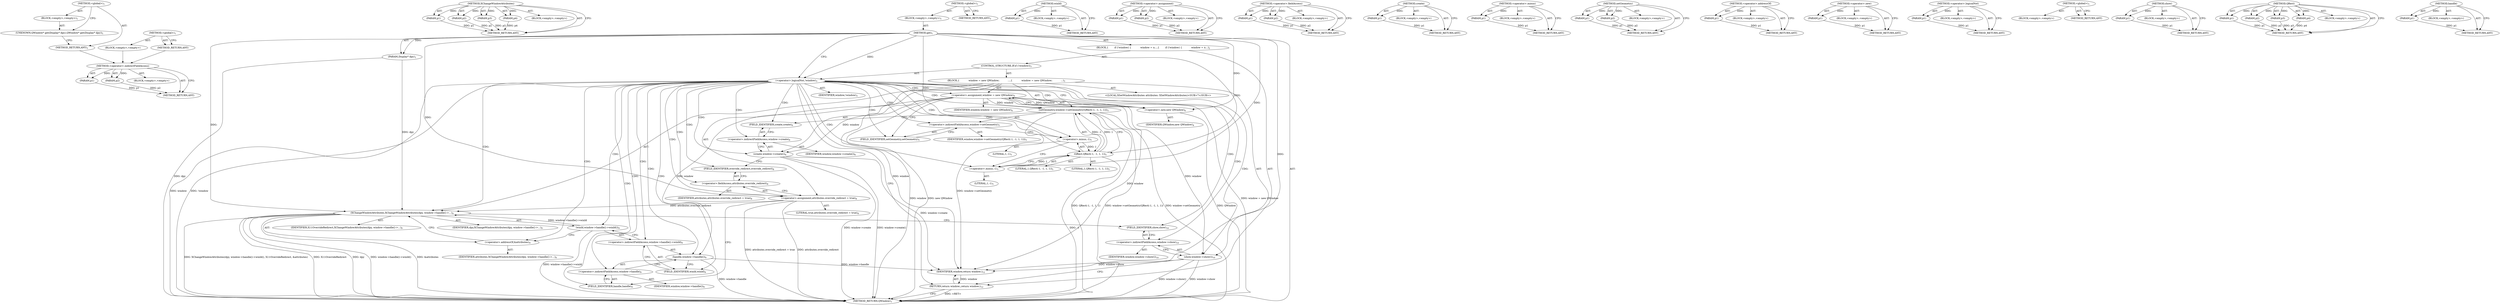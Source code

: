 digraph "&lt;global&gt;" {
vulnerable_101 [label=<(METHOD,&lt;operator&gt;.indirectFieldAccess)>];
vulnerable_102 [label=<(PARAM,p1)>];
vulnerable_103 [label=<(PARAM,p2)>];
vulnerable_104 [label=<(BLOCK,&lt;empty&gt;,&lt;empty&gt;)>];
vulnerable_105 [label=<(METHOD_RETURN,ANY)>];
vulnerable_126 [label=<(METHOD,XChangeWindowAttributes)>];
vulnerable_127 [label=<(PARAM,p1)>];
vulnerable_128 [label=<(PARAM,p2)>];
vulnerable_129 [label=<(PARAM,p3)>];
vulnerable_130 [label=<(PARAM,p4)>];
vulnerable_131 [label=<(BLOCK,&lt;empty&gt;,&lt;empty&gt;)>];
vulnerable_132 [label=<(METHOD_RETURN,ANY)>];
vulnerable_6 [label=<(METHOD,&lt;global&gt;)<SUB>1</SUB>>];
vulnerable_7 [label=<(BLOCK,&lt;empty&gt;,&lt;empty&gt;)<SUB>1</SUB>>];
vulnerable_8 [label=<(METHOD,get)<SUB>1</SUB>>];
vulnerable_9 [label=<(PARAM,Display* dpy)<SUB>1</SUB>>];
vulnerable_10 [label=<(BLOCK,{
        if (!window) {
            window = n...,{
        if (!window) {
            window = n...)<SUB>2</SUB>>];
vulnerable_11 [label=<(CONTROL_STRUCTURE,IF,if (!window))<SUB>3</SUB>>];
vulnerable_12 [label=<(&lt;operator&gt;.logicalNot,!window)<SUB>3</SUB>>];
vulnerable_13 [label=<(IDENTIFIER,window,!window)<SUB>3</SUB>>];
vulnerable_14 [label=<(BLOCK,{
            window = new QWindow;
           ...,{
            window = new QWindow;
           ...)<SUB>3</SUB>>];
vulnerable_15 [label=<(&lt;operator&gt;.assignment,window = new QWindow)<SUB>4</SUB>>];
vulnerable_16 [label=<(IDENTIFIER,window,window = new QWindow)<SUB>4</SUB>>];
vulnerable_17 [label=<(&lt;operator&gt;.new,new QWindow)<SUB>4</SUB>>];
vulnerable_18 [label=<(IDENTIFIER,QWindow,new QWindow)<SUB>4</SUB>>];
vulnerable_19 [label=<(setGeometry,window-&gt;setGeometry(QRect(-1, -1, 1, 1)))<SUB>5</SUB>>];
vulnerable_20 [label=<(&lt;operator&gt;.indirectFieldAccess,window-&gt;setGeometry)<SUB>5</SUB>>];
vulnerable_21 [label=<(IDENTIFIER,window,window-&gt;setGeometry(QRect(-1, -1, 1, 1)))<SUB>5</SUB>>];
vulnerable_22 [label=<(FIELD_IDENTIFIER,setGeometry,setGeometry)<SUB>5</SUB>>];
vulnerable_23 [label=<(QRect,QRect(-1, -1, 1, 1))<SUB>5</SUB>>];
vulnerable_24 [label=<(&lt;operator&gt;.minus,-1)<SUB>5</SUB>>];
vulnerable_25 [label=<(LITERAL,1,-1)<SUB>5</SUB>>];
vulnerable_26 [label=<(&lt;operator&gt;.minus,-1)<SUB>5</SUB>>];
vulnerable_27 [label=<(LITERAL,1,-1)<SUB>5</SUB>>];
vulnerable_28 [label=<(LITERAL,1,QRect(-1, -1, 1, 1))<SUB>5</SUB>>];
vulnerable_29 [label=<(LITERAL,1,QRect(-1, -1, 1, 1))<SUB>5</SUB>>];
vulnerable_30 [label=<(create,window-&gt;create())<SUB>6</SUB>>];
vulnerable_31 [label=<(&lt;operator&gt;.indirectFieldAccess,window-&gt;create)<SUB>6</SUB>>];
vulnerable_32 [label=<(IDENTIFIER,window,window-&gt;create())<SUB>6</SUB>>];
vulnerable_33 [label=<(FIELD_IDENTIFIER,create,create)<SUB>6</SUB>>];
vulnerable_34 [label="<(LOCAL,XSetWindowAttributes attributes: XSetWindowAttributes)<SUB>7</SUB>>"];
vulnerable_35 [label=<(&lt;operator&gt;.assignment,attributes.override_redirect = true)<SUB>8</SUB>>];
vulnerable_36 [label=<(&lt;operator&gt;.fieldAccess,attributes.override_redirect)<SUB>8</SUB>>];
vulnerable_37 [label=<(IDENTIFIER,attributes,attributes.override_redirect = true)<SUB>8</SUB>>];
vulnerable_38 [label=<(FIELD_IDENTIFIER,override_redirect,override_redirect)<SUB>8</SUB>>];
vulnerable_39 [label=<(LITERAL,true,attributes.override_redirect = true)<SUB>8</SUB>>];
vulnerable_40 [label=<(XChangeWindowAttributes,XChangeWindowAttributes(dpy, window-&gt;handle()-&gt;...)<SUB>9</SUB>>];
vulnerable_41 [label=<(IDENTIFIER,dpy,XChangeWindowAttributes(dpy, window-&gt;handle()-&gt;...)<SUB>9</SUB>>];
vulnerable_42 [label=<(winId,window-&gt;handle()-&gt;winId())<SUB>9</SUB>>];
vulnerable_43 [label=<(&lt;operator&gt;.indirectFieldAccess,window-&gt;handle()-&gt;winId)<SUB>9</SUB>>];
vulnerable_44 [label=<(handle,window-&gt;handle())<SUB>9</SUB>>];
vulnerable_45 [label=<(&lt;operator&gt;.indirectFieldAccess,window-&gt;handle)<SUB>9</SUB>>];
vulnerable_46 [label=<(IDENTIFIER,window,window-&gt;handle())<SUB>9</SUB>>];
vulnerable_47 [label=<(FIELD_IDENTIFIER,handle,handle)<SUB>9</SUB>>];
vulnerable_48 [label=<(FIELD_IDENTIFIER,winId,winId)<SUB>9</SUB>>];
vulnerable_49 [label=<(IDENTIFIER,X11OverrideRedirect,XChangeWindowAttributes(dpy, window-&gt;handle()-&gt;...)<SUB>9</SUB>>];
vulnerable_50 [label=<(&lt;operator&gt;.addressOf,&amp;attributes)<SUB>9</SUB>>];
vulnerable_51 [label=<(IDENTIFIER,attributes,XChangeWindowAttributes(dpy, window-&gt;handle()-&gt;...)<SUB>9</SUB>>];
vulnerable_52 [label=<(show,window-&gt;show())<SUB>10</SUB>>];
vulnerable_53 [label=<(&lt;operator&gt;.indirectFieldAccess,window-&gt;show)<SUB>10</SUB>>];
vulnerable_54 [label=<(IDENTIFIER,window,window-&gt;show())<SUB>10</SUB>>];
vulnerable_55 [label=<(FIELD_IDENTIFIER,show,show)<SUB>10</SUB>>];
vulnerable_56 [label=<(RETURN,return window;,return window;)<SUB>12</SUB>>];
vulnerable_57 [label=<(IDENTIFIER,window,return window;)<SUB>12</SUB>>];
vulnerable_58 [label=<(METHOD_RETURN,QWindow)<SUB>1</SUB>>];
vulnerable_60 [label=<(METHOD_RETURN,ANY)<SUB>1</SUB>>];
vulnerable_133 [label=<(METHOD,winId)>];
vulnerable_134 [label=<(PARAM,p1)>];
vulnerable_135 [label=<(BLOCK,&lt;empty&gt;,&lt;empty&gt;)>];
vulnerable_136 [label=<(METHOD_RETURN,ANY)>];
vulnerable_87 [label=<(METHOD,&lt;operator&gt;.assignment)>];
vulnerable_88 [label=<(PARAM,p1)>];
vulnerable_89 [label=<(PARAM,p2)>];
vulnerable_90 [label=<(BLOCK,&lt;empty&gt;,&lt;empty&gt;)>];
vulnerable_91 [label=<(METHOD_RETURN,ANY)>];
vulnerable_121 [label=<(METHOD,&lt;operator&gt;.fieldAccess)>];
vulnerable_122 [label=<(PARAM,p1)>];
vulnerable_123 [label=<(PARAM,p2)>];
vulnerable_124 [label=<(BLOCK,&lt;empty&gt;,&lt;empty&gt;)>];
vulnerable_125 [label=<(METHOD_RETURN,ANY)>];
vulnerable_117 [label=<(METHOD,create)>];
vulnerable_118 [label=<(PARAM,p1)>];
vulnerable_119 [label=<(BLOCK,&lt;empty&gt;,&lt;empty&gt;)>];
vulnerable_120 [label=<(METHOD_RETURN,ANY)>];
vulnerable_113 [label=<(METHOD,&lt;operator&gt;.minus)>];
vulnerable_114 [label=<(PARAM,p1)>];
vulnerable_115 [label=<(BLOCK,&lt;empty&gt;,&lt;empty&gt;)>];
vulnerable_116 [label=<(METHOD_RETURN,ANY)>];
vulnerable_96 [label=<(METHOD,setGeometry)>];
vulnerable_97 [label=<(PARAM,p1)>];
vulnerable_98 [label=<(PARAM,p2)>];
vulnerable_99 [label=<(BLOCK,&lt;empty&gt;,&lt;empty&gt;)>];
vulnerable_100 [label=<(METHOD_RETURN,ANY)>];
vulnerable_141 [label=<(METHOD,&lt;operator&gt;.addressOf)>];
vulnerable_142 [label=<(PARAM,p1)>];
vulnerable_143 [label=<(BLOCK,&lt;empty&gt;,&lt;empty&gt;)>];
vulnerable_144 [label=<(METHOD_RETURN,ANY)>];
vulnerable_92 [label=<(METHOD,&lt;operator&gt;.new)>];
vulnerable_93 [label=<(PARAM,p1)>];
vulnerable_94 [label=<(BLOCK,&lt;empty&gt;,&lt;empty&gt;)>];
vulnerable_95 [label=<(METHOD_RETURN,ANY)>];
vulnerable_83 [label=<(METHOD,&lt;operator&gt;.logicalNot)>];
vulnerable_84 [label=<(PARAM,p1)>];
vulnerable_85 [label=<(BLOCK,&lt;empty&gt;,&lt;empty&gt;)>];
vulnerable_86 [label=<(METHOD_RETURN,ANY)>];
vulnerable_77 [label=<(METHOD,&lt;global&gt;)<SUB>1</SUB>>];
vulnerable_78 [label=<(BLOCK,&lt;empty&gt;,&lt;empty&gt;)>];
vulnerable_79 [label=<(METHOD_RETURN,ANY)>];
vulnerable_145 [label=<(METHOD,show)>];
vulnerable_146 [label=<(PARAM,p1)>];
vulnerable_147 [label=<(BLOCK,&lt;empty&gt;,&lt;empty&gt;)>];
vulnerable_148 [label=<(METHOD_RETURN,ANY)>];
vulnerable_106 [label=<(METHOD,QRect)>];
vulnerable_107 [label=<(PARAM,p1)>];
vulnerable_108 [label=<(PARAM,p2)>];
vulnerable_109 [label=<(PARAM,p3)>];
vulnerable_110 [label=<(PARAM,p4)>];
vulnerable_111 [label=<(BLOCK,&lt;empty&gt;,&lt;empty&gt;)>];
vulnerable_112 [label=<(METHOD_RETURN,ANY)>];
vulnerable_137 [label=<(METHOD,handle)>];
vulnerable_138 [label=<(PARAM,p1)>];
vulnerable_139 [label=<(BLOCK,&lt;empty&gt;,&lt;empty&gt;)>];
vulnerable_140 [label=<(METHOD_RETURN,ANY)>];
fixed_6 [label=<(METHOD,&lt;global&gt;)<SUB>1</SUB>>];
fixed_7 [label=<(BLOCK,&lt;empty&gt;,&lt;empty&gt;)<SUB>1</SUB>>];
fixed_8 [label=<(UNKNOWN,QWindow* get(Display* dpy),QWindow* get(Display* dpy))<SUB>1</SUB>>];
fixed_9 [label=<(METHOD_RETURN,ANY)<SUB>1</SUB>>];
fixed_14 [label=<(METHOD,&lt;global&gt;)<SUB>1</SUB>>];
fixed_15 [label=<(BLOCK,&lt;empty&gt;,&lt;empty&gt;)>];
fixed_16 [label=<(METHOD_RETURN,ANY)>];
vulnerable_101 -> vulnerable_102  [key=0, label="AST: "];
vulnerable_101 -> vulnerable_102  [key=1, label="DDG: "];
vulnerable_101 -> vulnerable_104  [key=0, label="AST: "];
vulnerable_101 -> vulnerable_103  [key=0, label="AST: "];
vulnerable_101 -> vulnerable_103  [key=1, label="DDG: "];
vulnerable_101 -> vulnerable_105  [key=0, label="AST: "];
vulnerable_101 -> vulnerable_105  [key=1, label="CFG: "];
vulnerable_102 -> vulnerable_105  [key=0, label="DDG: p1"];
vulnerable_103 -> vulnerable_105  [key=0, label="DDG: p2"];
vulnerable_126 -> vulnerable_127  [key=0, label="AST: "];
vulnerable_126 -> vulnerable_127  [key=1, label="DDG: "];
vulnerable_126 -> vulnerable_131  [key=0, label="AST: "];
vulnerable_126 -> vulnerable_128  [key=0, label="AST: "];
vulnerable_126 -> vulnerable_128  [key=1, label="DDG: "];
vulnerable_126 -> vulnerable_132  [key=0, label="AST: "];
vulnerable_126 -> vulnerable_132  [key=1, label="CFG: "];
vulnerable_126 -> vulnerable_129  [key=0, label="AST: "];
vulnerable_126 -> vulnerable_129  [key=1, label="DDG: "];
vulnerable_126 -> vulnerable_130  [key=0, label="AST: "];
vulnerable_126 -> vulnerable_130  [key=1, label="DDG: "];
vulnerable_127 -> vulnerable_132  [key=0, label="DDG: p1"];
vulnerable_128 -> vulnerable_132  [key=0, label="DDG: p2"];
vulnerable_129 -> vulnerable_132  [key=0, label="DDG: p3"];
vulnerable_130 -> vulnerable_132  [key=0, label="DDG: p4"];
vulnerable_6 -> vulnerable_7  [key=0, label="AST: "];
vulnerable_6 -> vulnerable_60  [key=0, label="AST: "];
vulnerable_6 -> vulnerable_60  [key=1, label="CFG: "];
vulnerable_7 -> vulnerable_8  [key=0, label="AST: "];
vulnerable_8 -> vulnerable_9  [key=0, label="AST: "];
vulnerable_8 -> vulnerable_9  [key=1, label="DDG: "];
vulnerable_8 -> vulnerable_10  [key=0, label="AST: "];
vulnerable_8 -> vulnerable_58  [key=0, label="AST: "];
vulnerable_8 -> vulnerable_12  [key=0, label="CFG: "];
vulnerable_8 -> vulnerable_12  [key=1, label="DDG: "];
vulnerable_8 -> vulnerable_57  [key=0, label="DDG: "];
vulnerable_8 -> vulnerable_35  [key=0, label="DDG: "];
vulnerable_8 -> vulnerable_40  [key=0, label="DDG: "];
vulnerable_8 -> vulnerable_17  [key=0, label="DDG: "];
vulnerable_8 -> vulnerable_23  [key=0, label="DDG: "];
vulnerable_8 -> vulnerable_24  [key=0, label="DDG: "];
vulnerable_8 -> vulnerable_26  [key=0, label="DDG: "];
vulnerable_9 -> vulnerable_58  [key=0, label="DDG: dpy"];
vulnerable_9 -> vulnerable_40  [key=0, label="DDG: dpy"];
vulnerable_10 -> vulnerable_11  [key=0, label="AST: "];
vulnerable_10 -> vulnerable_56  [key=0, label="AST: "];
vulnerable_11 -> vulnerable_12  [key=0, label="AST: "];
vulnerable_11 -> vulnerable_14  [key=0, label="AST: "];
vulnerable_12 -> vulnerable_13  [key=0, label="AST: "];
vulnerable_12 -> vulnerable_17  [key=0, label="CFG: "];
vulnerable_12 -> vulnerable_17  [key=1, label="CDG: "];
vulnerable_12 -> vulnerable_56  [key=0, label="CFG: "];
vulnerable_12 -> vulnerable_58  [key=0, label="DDG: window"];
vulnerable_12 -> vulnerable_58  [key=1, label="DDG: !window"];
vulnerable_12 -> vulnerable_57  [key=0, label="DDG: window"];
vulnerable_12 -> vulnerable_24  [key=0, label="CDG: "];
vulnerable_12 -> vulnerable_47  [key=0, label="CDG: "];
vulnerable_12 -> vulnerable_15  [key=0, label="CDG: "];
vulnerable_12 -> vulnerable_30  [key=0, label="CDG: "];
vulnerable_12 -> vulnerable_48  [key=0, label="CDG: "];
vulnerable_12 -> vulnerable_33  [key=0, label="CDG: "];
vulnerable_12 -> vulnerable_26  [key=0, label="CDG: "];
vulnerable_12 -> vulnerable_42  [key=0, label="CDG: "];
vulnerable_12 -> vulnerable_23  [key=0, label="CDG: "];
vulnerable_12 -> vulnerable_19  [key=0, label="CDG: "];
vulnerable_12 -> vulnerable_36  [key=0, label="CDG: "];
vulnerable_12 -> vulnerable_52  [key=0, label="CDG: "];
vulnerable_12 -> vulnerable_53  [key=0, label="CDG: "];
vulnerable_12 -> vulnerable_20  [key=0, label="CDG: "];
vulnerable_12 -> vulnerable_38  [key=0, label="CDG: "];
vulnerable_12 -> vulnerable_22  [key=0, label="CDG: "];
vulnerable_12 -> vulnerable_45  [key=0, label="CDG: "];
vulnerable_12 -> vulnerable_40  [key=0, label="CDG: "];
vulnerable_12 -> vulnerable_50  [key=0, label="CDG: "];
vulnerable_12 -> vulnerable_44  [key=0, label="CDG: "];
vulnerable_12 -> vulnerable_35  [key=0, label="CDG: "];
vulnerable_12 -> vulnerable_55  [key=0, label="CDG: "];
vulnerable_12 -> vulnerable_31  [key=0, label="CDG: "];
vulnerable_12 -> vulnerable_43  [key=0, label="CDG: "];
vulnerable_14 -> vulnerable_15  [key=0, label="AST: "];
vulnerable_14 -> vulnerable_19  [key=0, label="AST: "];
vulnerable_14 -> vulnerable_30  [key=0, label="AST: "];
vulnerable_14 -> vulnerable_34  [key=0, label="AST: "];
vulnerable_14 -> vulnerable_35  [key=0, label="AST: "];
vulnerable_14 -> vulnerable_40  [key=0, label="AST: "];
vulnerable_14 -> vulnerable_52  [key=0, label="AST: "];
vulnerable_15 -> vulnerable_16  [key=0, label="AST: "];
vulnerable_15 -> vulnerable_17  [key=0, label="AST: "];
vulnerable_15 -> vulnerable_22  [key=0, label="CFG: "];
vulnerable_15 -> vulnerable_58  [key=0, label="DDG: window"];
vulnerable_15 -> vulnerable_58  [key=1, label="DDG: new QWindow"];
vulnerable_15 -> vulnerable_58  [key=2, label="DDG: window = new QWindow"];
vulnerable_15 -> vulnerable_57  [key=0, label="DDG: window"];
vulnerable_15 -> vulnerable_19  [key=0, label="DDG: window"];
vulnerable_15 -> vulnerable_30  [key=0, label="DDG: window"];
vulnerable_15 -> vulnerable_52  [key=0, label="DDG: window"];
vulnerable_15 -> vulnerable_44  [key=0, label="DDG: window"];
vulnerable_17 -> vulnerable_18  [key=0, label="AST: "];
vulnerable_17 -> vulnerable_15  [key=0, label="CFG: "];
vulnerable_17 -> vulnerable_15  [key=1, label="DDG: QWindow"];
vulnerable_17 -> vulnerable_58  [key=0, label="DDG: QWindow"];
vulnerable_19 -> vulnerable_20  [key=0, label="AST: "];
vulnerable_19 -> vulnerable_23  [key=0, label="AST: "];
vulnerable_19 -> vulnerable_33  [key=0, label="CFG: "];
vulnerable_19 -> vulnerable_58  [key=0, label="DDG: window-&gt;setGeometry"];
vulnerable_19 -> vulnerable_58  [key=1, label="DDG: QRect(-1, -1, 1, 1)"];
vulnerable_19 -> vulnerable_58  [key=2, label="DDG: window-&gt;setGeometry(QRect(-1, -1, 1, 1))"];
vulnerable_19 -> vulnerable_57  [key=0, label="DDG: window-&gt;setGeometry"];
vulnerable_20 -> vulnerable_21  [key=0, label="AST: "];
vulnerable_20 -> vulnerable_22  [key=0, label="AST: "];
vulnerable_20 -> vulnerable_24  [key=0, label="CFG: "];
vulnerable_22 -> vulnerable_20  [key=0, label="CFG: "];
vulnerable_23 -> vulnerable_24  [key=0, label="AST: "];
vulnerable_23 -> vulnerable_26  [key=0, label="AST: "];
vulnerable_23 -> vulnerable_28  [key=0, label="AST: "];
vulnerable_23 -> vulnerable_29  [key=0, label="AST: "];
vulnerable_23 -> vulnerable_19  [key=0, label="CFG: "];
vulnerable_23 -> vulnerable_19  [key=1, label="DDG: -1"];
vulnerable_23 -> vulnerable_19  [key=2, label="DDG: 1"];
vulnerable_23 -> vulnerable_58  [key=0, label="DDG: -1"];
vulnerable_24 -> vulnerable_25  [key=0, label="AST: "];
vulnerable_24 -> vulnerable_26  [key=0, label="CFG: "];
vulnerable_24 -> vulnerable_23  [key=0, label="DDG: 1"];
vulnerable_26 -> vulnerable_27  [key=0, label="AST: "];
vulnerable_26 -> vulnerable_23  [key=0, label="CFG: "];
vulnerable_26 -> vulnerable_23  [key=1, label="DDG: 1"];
vulnerable_30 -> vulnerable_31  [key=0, label="AST: "];
vulnerable_30 -> vulnerable_38  [key=0, label="CFG: "];
vulnerable_30 -> vulnerable_58  [key=0, label="DDG: window-&gt;create"];
vulnerable_30 -> vulnerable_58  [key=1, label="DDG: window-&gt;create()"];
vulnerable_30 -> vulnerable_57  [key=0, label="DDG: window-&gt;create"];
vulnerable_31 -> vulnerable_32  [key=0, label="AST: "];
vulnerable_31 -> vulnerable_33  [key=0, label="AST: "];
vulnerable_31 -> vulnerable_30  [key=0, label="CFG: "];
vulnerable_33 -> vulnerable_31  [key=0, label="CFG: "];
vulnerable_35 -> vulnerable_36  [key=0, label="AST: "];
vulnerable_35 -> vulnerable_39  [key=0, label="AST: "];
vulnerable_35 -> vulnerable_47  [key=0, label="CFG: "];
vulnerable_35 -> vulnerable_58  [key=0, label="DDG: attributes.override_redirect"];
vulnerable_35 -> vulnerable_58  [key=1, label="DDG: attributes.override_redirect = true"];
vulnerable_35 -> vulnerable_40  [key=0, label="DDG: attributes.override_redirect"];
vulnerable_36 -> vulnerable_37  [key=0, label="AST: "];
vulnerable_36 -> vulnerable_38  [key=0, label="AST: "];
vulnerable_36 -> vulnerable_35  [key=0, label="CFG: "];
vulnerable_38 -> vulnerable_36  [key=0, label="CFG: "];
vulnerable_40 -> vulnerable_41  [key=0, label="AST: "];
vulnerable_40 -> vulnerable_42  [key=0, label="AST: "];
vulnerable_40 -> vulnerable_49  [key=0, label="AST: "];
vulnerable_40 -> vulnerable_50  [key=0, label="AST: "];
vulnerable_40 -> vulnerable_55  [key=0, label="CFG: "];
vulnerable_40 -> vulnerable_58  [key=0, label="DDG: dpy"];
vulnerable_40 -> vulnerable_58  [key=1, label="DDG: window-&gt;handle()-&gt;winId()"];
vulnerable_40 -> vulnerable_58  [key=2, label="DDG: &amp;attributes"];
vulnerable_40 -> vulnerable_58  [key=3, label="DDG: XChangeWindowAttributes(dpy, window-&gt;handle()-&gt;winId(), X11OverrideRedirect, &amp;attributes)"];
vulnerable_40 -> vulnerable_58  [key=4, label="DDG: X11OverrideRedirect"];
vulnerable_42 -> vulnerable_43  [key=0, label="AST: "];
vulnerable_42 -> vulnerable_50  [key=0, label="CFG: "];
vulnerable_42 -> vulnerable_58  [key=0, label="DDG: window-&gt;handle()-&gt;winId"];
vulnerable_42 -> vulnerable_40  [key=0, label="DDG: window-&gt;handle()-&gt;winId"];
vulnerable_43 -> vulnerable_44  [key=0, label="AST: "];
vulnerable_43 -> vulnerable_48  [key=0, label="AST: "];
vulnerable_43 -> vulnerable_42  [key=0, label="CFG: "];
vulnerable_44 -> vulnerable_45  [key=0, label="AST: "];
vulnerable_44 -> vulnerable_48  [key=0, label="CFG: "];
vulnerable_44 -> vulnerable_58  [key=0, label="DDG: window-&gt;handle"];
vulnerable_44 -> vulnerable_57  [key=0, label="DDG: window-&gt;handle"];
vulnerable_45 -> vulnerable_46  [key=0, label="AST: "];
vulnerable_45 -> vulnerable_47  [key=0, label="AST: "];
vulnerable_45 -> vulnerable_44  [key=0, label="CFG: "];
vulnerable_47 -> vulnerable_45  [key=0, label="CFG: "];
vulnerable_48 -> vulnerable_43  [key=0, label="CFG: "];
vulnerable_50 -> vulnerable_51  [key=0, label="AST: "];
vulnerable_50 -> vulnerable_40  [key=0, label="CFG: "];
vulnerable_52 -> vulnerable_53  [key=0, label="AST: "];
vulnerable_52 -> vulnerable_56  [key=0, label="CFG: "];
vulnerable_52 -> vulnerable_58  [key=0, label="DDG: window-&gt;show"];
vulnerable_52 -> vulnerable_58  [key=1, label="DDG: window-&gt;show()"];
vulnerable_52 -> vulnerable_57  [key=0, label="DDG: window-&gt;show"];
vulnerable_53 -> vulnerable_54  [key=0, label="AST: "];
vulnerable_53 -> vulnerable_55  [key=0, label="AST: "];
vulnerable_53 -> vulnerable_52  [key=0, label="CFG: "];
vulnerable_55 -> vulnerable_53  [key=0, label="CFG: "];
vulnerable_56 -> vulnerable_57  [key=0, label="AST: "];
vulnerable_56 -> vulnerable_58  [key=0, label="CFG: "];
vulnerable_56 -> vulnerable_58  [key=1, label="DDG: &lt;RET&gt;"];
vulnerable_57 -> vulnerable_56  [key=0, label="DDG: window"];
vulnerable_133 -> vulnerable_134  [key=0, label="AST: "];
vulnerable_133 -> vulnerable_134  [key=1, label="DDG: "];
vulnerable_133 -> vulnerable_135  [key=0, label="AST: "];
vulnerable_133 -> vulnerable_136  [key=0, label="AST: "];
vulnerable_133 -> vulnerable_136  [key=1, label="CFG: "];
vulnerable_134 -> vulnerable_136  [key=0, label="DDG: p1"];
vulnerable_87 -> vulnerable_88  [key=0, label="AST: "];
vulnerable_87 -> vulnerable_88  [key=1, label="DDG: "];
vulnerable_87 -> vulnerable_90  [key=0, label="AST: "];
vulnerable_87 -> vulnerable_89  [key=0, label="AST: "];
vulnerable_87 -> vulnerable_89  [key=1, label="DDG: "];
vulnerable_87 -> vulnerable_91  [key=0, label="AST: "];
vulnerable_87 -> vulnerable_91  [key=1, label="CFG: "];
vulnerable_88 -> vulnerable_91  [key=0, label="DDG: p1"];
vulnerable_89 -> vulnerable_91  [key=0, label="DDG: p2"];
vulnerable_121 -> vulnerable_122  [key=0, label="AST: "];
vulnerable_121 -> vulnerable_122  [key=1, label="DDG: "];
vulnerable_121 -> vulnerable_124  [key=0, label="AST: "];
vulnerable_121 -> vulnerable_123  [key=0, label="AST: "];
vulnerable_121 -> vulnerable_123  [key=1, label="DDG: "];
vulnerable_121 -> vulnerable_125  [key=0, label="AST: "];
vulnerable_121 -> vulnerable_125  [key=1, label="CFG: "];
vulnerable_122 -> vulnerable_125  [key=0, label="DDG: p1"];
vulnerable_123 -> vulnerable_125  [key=0, label="DDG: p2"];
vulnerable_117 -> vulnerable_118  [key=0, label="AST: "];
vulnerable_117 -> vulnerable_118  [key=1, label="DDG: "];
vulnerable_117 -> vulnerable_119  [key=0, label="AST: "];
vulnerable_117 -> vulnerable_120  [key=0, label="AST: "];
vulnerable_117 -> vulnerable_120  [key=1, label="CFG: "];
vulnerable_118 -> vulnerable_120  [key=0, label="DDG: p1"];
vulnerable_113 -> vulnerable_114  [key=0, label="AST: "];
vulnerable_113 -> vulnerable_114  [key=1, label="DDG: "];
vulnerable_113 -> vulnerable_115  [key=0, label="AST: "];
vulnerable_113 -> vulnerable_116  [key=0, label="AST: "];
vulnerable_113 -> vulnerable_116  [key=1, label="CFG: "];
vulnerable_114 -> vulnerable_116  [key=0, label="DDG: p1"];
vulnerable_96 -> vulnerable_97  [key=0, label="AST: "];
vulnerable_96 -> vulnerable_97  [key=1, label="DDG: "];
vulnerable_96 -> vulnerable_99  [key=0, label="AST: "];
vulnerable_96 -> vulnerable_98  [key=0, label="AST: "];
vulnerable_96 -> vulnerable_98  [key=1, label="DDG: "];
vulnerable_96 -> vulnerable_100  [key=0, label="AST: "];
vulnerable_96 -> vulnerable_100  [key=1, label="CFG: "];
vulnerable_97 -> vulnerable_100  [key=0, label="DDG: p1"];
vulnerable_98 -> vulnerable_100  [key=0, label="DDG: p2"];
vulnerable_141 -> vulnerable_142  [key=0, label="AST: "];
vulnerable_141 -> vulnerable_142  [key=1, label="DDG: "];
vulnerable_141 -> vulnerable_143  [key=0, label="AST: "];
vulnerable_141 -> vulnerable_144  [key=0, label="AST: "];
vulnerable_141 -> vulnerable_144  [key=1, label="CFG: "];
vulnerable_142 -> vulnerable_144  [key=0, label="DDG: p1"];
vulnerable_92 -> vulnerable_93  [key=0, label="AST: "];
vulnerable_92 -> vulnerable_93  [key=1, label="DDG: "];
vulnerable_92 -> vulnerable_94  [key=0, label="AST: "];
vulnerable_92 -> vulnerable_95  [key=0, label="AST: "];
vulnerable_92 -> vulnerable_95  [key=1, label="CFG: "];
vulnerable_93 -> vulnerable_95  [key=0, label="DDG: p1"];
vulnerable_83 -> vulnerable_84  [key=0, label="AST: "];
vulnerable_83 -> vulnerable_84  [key=1, label="DDG: "];
vulnerable_83 -> vulnerable_85  [key=0, label="AST: "];
vulnerable_83 -> vulnerable_86  [key=0, label="AST: "];
vulnerable_83 -> vulnerable_86  [key=1, label="CFG: "];
vulnerable_84 -> vulnerable_86  [key=0, label="DDG: p1"];
vulnerable_77 -> vulnerable_78  [key=0, label="AST: "];
vulnerable_77 -> vulnerable_79  [key=0, label="AST: "];
vulnerable_77 -> vulnerable_79  [key=1, label="CFG: "];
vulnerable_145 -> vulnerable_146  [key=0, label="AST: "];
vulnerable_145 -> vulnerable_146  [key=1, label="DDG: "];
vulnerable_145 -> vulnerable_147  [key=0, label="AST: "];
vulnerable_145 -> vulnerable_148  [key=0, label="AST: "];
vulnerable_145 -> vulnerable_148  [key=1, label="CFG: "];
vulnerable_146 -> vulnerable_148  [key=0, label="DDG: p1"];
vulnerable_106 -> vulnerable_107  [key=0, label="AST: "];
vulnerable_106 -> vulnerable_107  [key=1, label="DDG: "];
vulnerable_106 -> vulnerable_111  [key=0, label="AST: "];
vulnerable_106 -> vulnerable_108  [key=0, label="AST: "];
vulnerable_106 -> vulnerable_108  [key=1, label="DDG: "];
vulnerable_106 -> vulnerable_112  [key=0, label="AST: "];
vulnerable_106 -> vulnerable_112  [key=1, label="CFG: "];
vulnerable_106 -> vulnerable_109  [key=0, label="AST: "];
vulnerable_106 -> vulnerable_109  [key=1, label="DDG: "];
vulnerable_106 -> vulnerable_110  [key=0, label="AST: "];
vulnerable_106 -> vulnerable_110  [key=1, label="DDG: "];
vulnerable_107 -> vulnerable_112  [key=0, label="DDG: p1"];
vulnerable_108 -> vulnerable_112  [key=0, label="DDG: p2"];
vulnerable_109 -> vulnerable_112  [key=0, label="DDG: p3"];
vulnerable_110 -> vulnerable_112  [key=0, label="DDG: p4"];
vulnerable_137 -> vulnerable_138  [key=0, label="AST: "];
vulnerable_137 -> vulnerable_138  [key=1, label="DDG: "];
vulnerable_137 -> vulnerable_139  [key=0, label="AST: "];
vulnerable_137 -> vulnerable_140  [key=0, label="AST: "];
vulnerable_137 -> vulnerable_140  [key=1, label="CFG: "];
vulnerable_138 -> vulnerable_140  [key=0, label="DDG: p1"];
fixed_6 -> fixed_7  [key=0, label="AST: "];
fixed_6 -> fixed_9  [key=0, label="AST: "];
fixed_6 -> fixed_8  [key=0, label="CFG: "];
fixed_7 -> fixed_8  [key=0, label="AST: "];
fixed_8 -> fixed_9  [key=0, label="CFG: "];
fixed_9 -> vulnerable_101  [key=0];
fixed_14 -> fixed_15  [key=0, label="AST: "];
fixed_14 -> fixed_16  [key=0, label="AST: "];
fixed_14 -> fixed_16  [key=1, label="CFG: "];
fixed_15 -> vulnerable_101  [key=0];
fixed_16 -> vulnerable_101  [key=0];
}
